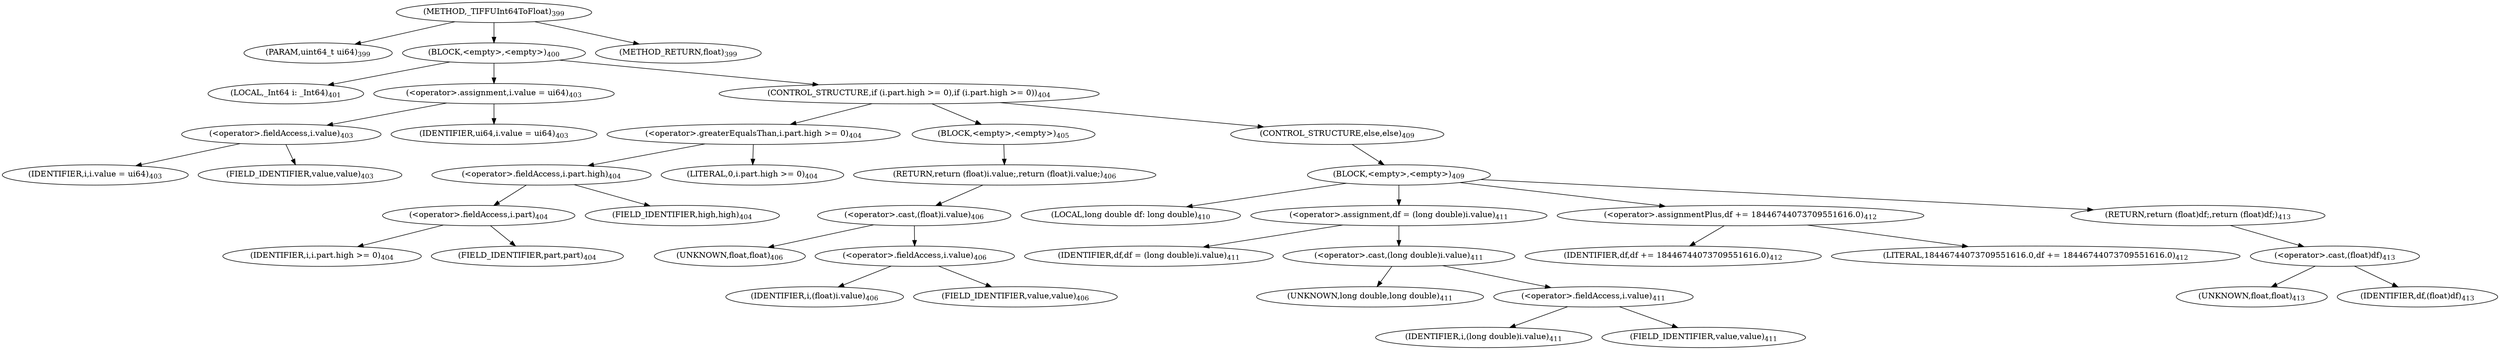 digraph "_TIFFUInt64ToFloat" {  
"21518" [label = <(METHOD,_TIFFUInt64ToFloat)<SUB>399</SUB>> ]
"21519" [label = <(PARAM,uint64_t ui64)<SUB>399</SUB>> ]
"21520" [label = <(BLOCK,&lt;empty&gt;,&lt;empty&gt;)<SUB>400</SUB>> ]
"21521" [label = <(LOCAL,_Int64 i: _Int64)<SUB>401</SUB>> ]
"21522" [label = <(&lt;operator&gt;.assignment,i.value = ui64)<SUB>403</SUB>> ]
"21523" [label = <(&lt;operator&gt;.fieldAccess,i.value)<SUB>403</SUB>> ]
"21524" [label = <(IDENTIFIER,i,i.value = ui64)<SUB>403</SUB>> ]
"21525" [label = <(FIELD_IDENTIFIER,value,value)<SUB>403</SUB>> ]
"21526" [label = <(IDENTIFIER,ui64,i.value = ui64)<SUB>403</SUB>> ]
"21527" [label = <(CONTROL_STRUCTURE,if (i.part.high &gt;= 0),if (i.part.high &gt;= 0))<SUB>404</SUB>> ]
"21528" [label = <(&lt;operator&gt;.greaterEqualsThan,i.part.high &gt;= 0)<SUB>404</SUB>> ]
"21529" [label = <(&lt;operator&gt;.fieldAccess,i.part.high)<SUB>404</SUB>> ]
"21530" [label = <(&lt;operator&gt;.fieldAccess,i.part)<SUB>404</SUB>> ]
"21531" [label = <(IDENTIFIER,i,i.part.high &gt;= 0)<SUB>404</SUB>> ]
"21532" [label = <(FIELD_IDENTIFIER,part,part)<SUB>404</SUB>> ]
"21533" [label = <(FIELD_IDENTIFIER,high,high)<SUB>404</SUB>> ]
"21534" [label = <(LITERAL,0,i.part.high &gt;= 0)<SUB>404</SUB>> ]
"21535" [label = <(BLOCK,&lt;empty&gt;,&lt;empty&gt;)<SUB>405</SUB>> ]
"21536" [label = <(RETURN,return (float)i.value;,return (float)i.value;)<SUB>406</SUB>> ]
"21537" [label = <(&lt;operator&gt;.cast,(float)i.value)<SUB>406</SUB>> ]
"21538" [label = <(UNKNOWN,float,float)<SUB>406</SUB>> ]
"21539" [label = <(&lt;operator&gt;.fieldAccess,i.value)<SUB>406</SUB>> ]
"21540" [label = <(IDENTIFIER,i,(float)i.value)<SUB>406</SUB>> ]
"21541" [label = <(FIELD_IDENTIFIER,value,value)<SUB>406</SUB>> ]
"21542" [label = <(CONTROL_STRUCTURE,else,else)<SUB>409</SUB>> ]
"21543" [label = <(BLOCK,&lt;empty&gt;,&lt;empty&gt;)<SUB>409</SUB>> ]
"21544" [label = <(LOCAL,long double df: long double)<SUB>410</SUB>> ]
"21545" [label = <(&lt;operator&gt;.assignment,df = (long double)i.value)<SUB>411</SUB>> ]
"21546" [label = <(IDENTIFIER,df,df = (long double)i.value)<SUB>411</SUB>> ]
"21547" [label = <(&lt;operator&gt;.cast,(long double)i.value)<SUB>411</SUB>> ]
"21548" [label = <(UNKNOWN,long double,long double)<SUB>411</SUB>> ]
"21549" [label = <(&lt;operator&gt;.fieldAccess,i.value)<SUB>411</SUB>> ]
"21550" [label = <(IDENTIFIER,i,(long double)i.value)<SUB>411</SUB>> ]
"21551" [label = <(FIELD_IDENTIFIER,value,value)<SUB>411</SUB>> ]
"21552" [label = <(&lt;operator&gt;.assignmentPlus,df += 18446744073709551616.0)<SUB>412</SUB>> ]
"21553" [label = <(IDENTIFIER,df,df += 18446744073709551616.0)<SUB>412</SUB>> ]
"21554" [label = <(LITERAL,18446744073709551616.0,df += 18446744073709551616.0)<SUB>412</SUB>> ]
"21555" [label = <(RETURN,return (float)df;,return (float)df;)<SUB>413</SUB>> ]
"21556" [label = <(&lt;operator&gt;.cast,(float)df)<SUB>413</SUB>> ]
"21557" [label = <(UNKNOWN,float,float)<SUB>413</SUB>> ]
"21558" [label = <(IDENTIFIER,df,(float)df)<SUB>413</SUB>> ]
"21559" [label = <(METHOD_RETURN,float)<SUB>399</SUB>> ]
  "21518" -> "21519" 
  "21518" -> "21520" 
  "21518" -> "21559" 
  "21520" -> "21521" 
  "21520" -> "21522" 
  "21520" -> "21527" 
  "21522" -> "21523" 
  "21522" -> "21526" 
  "21523" -> "21524" 
  "21523" -> "21525" 
  "21527" -> "21528" 
  "21527" -> "21535" 
  "21527" -> "21542" 
  "21528" -> "21529" 
  "21528" -> "21534" 
  "21529" -> "21530" 
  "21529" -> "21533" 
  "21530" -> "21531" 
  "21530" -> "21532" 
  "21535" -> "21536" 
  "21536" -> "21537" 
  "21537" -> "21538" 
  "21537" -> "21539" 
  "21539" -> "21540" 
  "21539" -> "21541" 
  "21542" -> "21543" 
  "21543" -> "21544" 
  "21543" -> "21545" 
  "21543" -> "21552" 
  "21543" -> "21555" 
  "21545" -> "21546" 
  "21545" -> "21547" 
  "21547" -> "21548" 
  "21547" -> "21549" 
  "21549" -> "21550" 
  "21549" -> "21551" 
  "21552" -> "21553" 
  "21552" -> "21554" 
  "21555" -> "21556" 
  "21556" -> "21557" 
  "21556" -> "21558" 
}
